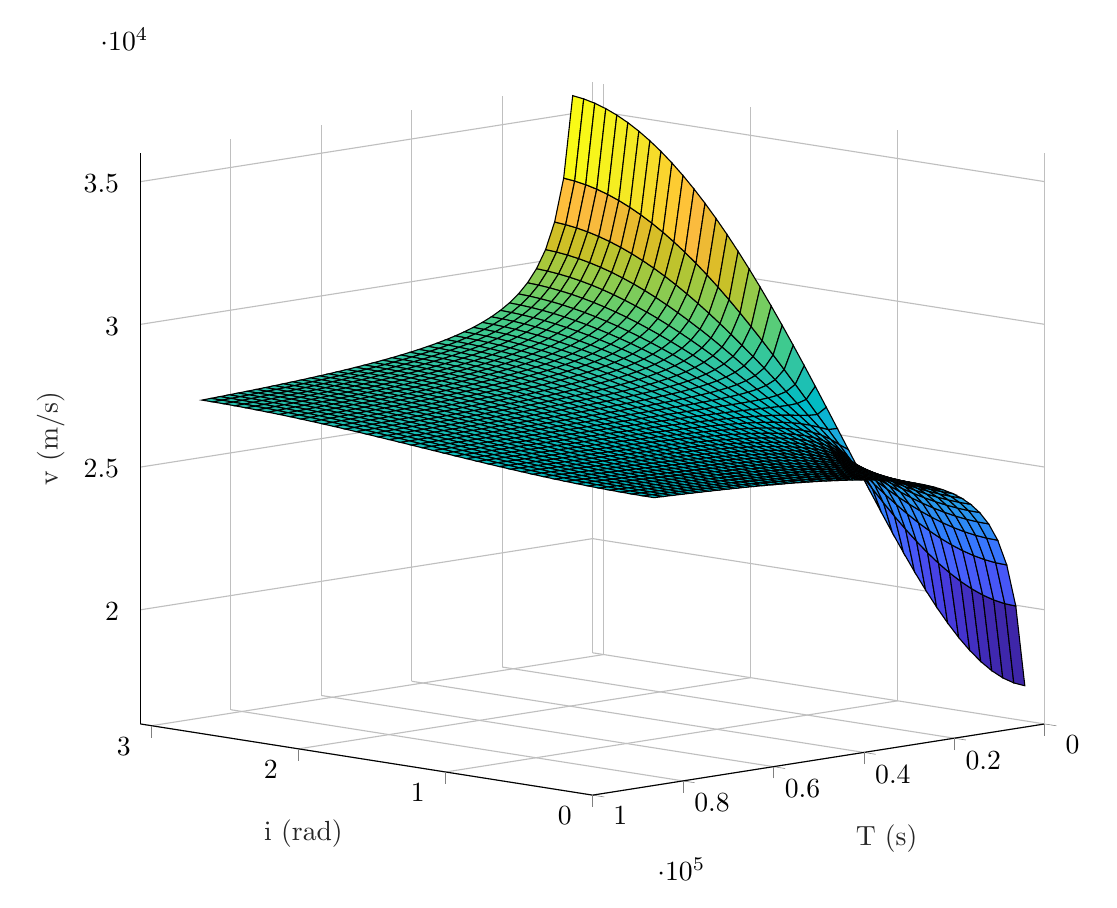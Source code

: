 % This file was created by matlab2tikz.
%
%The latest updates can be retrieved from
%  http://www.mathworks.com/matlabcentral/fileexchange/22022-matlab2tikz-matlab2tikz
%where you can also make suggestions and rate matlab2tikz.
%
\begin{tikzpicture}

\begin{axis}[%
width=4.521in,
height=3.566in,
at={(0.758in,0.481in)},
scale only axis,
xmin=0,
xmax=3.075,
tick align=outside,
xlabel style={font=\color{white!15!black}},
xlabel={i (rad)},
ymin=0,
ymax=100000,
ylabel style={font=\color{white!15!black}},
ylabel={T (s)},
zmin=16000,
zmax=36000,
zlabel style={font=\color{white!15!black}},
zlabel={v (m/s)},
view={-135}{10},
axis background/.style={fill=white},
axis x line*=bottom,
axis y line*=left,
axis z line*=left,
xmajorgrids,
ymajorgrids,
zmajorgrids
]

\addplot3[%
surf,
shader=flat corner, draw=black, z buffer=sort, colormap={mymap}{[1pt] rgb(0pt)=(0.242,0.15,0.66); rgb(1pt)=(0.244,0.153,0.673); rgb(2pt)=(0.246,0.157,0.685); rgb(3pt)=(0.248,0.161,0.696); rgb(4pt)=(0.25,0.165,0.707); rgb(5pt)=(0.252,0.169,0.718); rgb(6pt)=(0.254,0.173,0.729); rgb(7pt)=(0.256,0.177,0.739); rgb(8pt)=(0.258,0.181,0.75); rgb(9pt)=(0.259,0.185,0.761); rgb(11pt)=(0.263,0.193,0.783); rgb(12pt)=(0.265,0.197,0.794); rgb(13pt)=(0.266,0.201,0.804); rgb(14pt)=(0.268,0.205,0.815); rgb(15pt)=(0.269,0.209,0.825); rgb(16pt)=(0.27,0.214,0.835); rgb(17pt)=(0.272,0.218,0.844); rgb(18pt)=(0.273,0.223,0.853); rgb(19pt)=(0.274,0.228,0.861); rgb(20pt)=(0.275,0.233,0.869); rgb(21pt)=(0.276,0.238,0.877); rgb(22pt)=(0.277,0.243,0.884); rgb(23pt)=(0.277,0.249,0.891); rgb(24pt)=(0.278,0.254,0.897); rgb(25pt)=(0.279,0.26,0.903); rgb(26pt)=(0.279,0.265,0.909); rgb(27pt)=(0.28,0.271,0.915); rgb(28pt)=(0.28,0.276,0.92); rgb(29pt)=(0.281,0.282,0.925); rgb(30pt)=(0.281,0.287,0.93); rgb(31pt)=(0.281,0.293,0.935); rgb(32pt)=(0.281,0.298,0.94); rgb(33pt)=(0.281,0.304,0.944); rgb(34pt)=(0.281,0.309,0.948); rgb(35pt)=(0.281,0.315,0.952); rgb(36pt)=(0.281,0.32,0.956); rgb(37pt)=(0.281,0.326,0.96); rgb(38pt)=(0.281,0.331,0.964); rgb(39pt)=(0.28,0.337,0.967); rgb(40pt)=(0.28,0.342,0.97); rgb(41pt)=(0.279,0.347,0.973); rgb(42pt)=(0.278,0.353,0.976); rgb(43pt)=(0.278,0.358,0.979); rgb(44pt)=(0.277,0.364,0.982); rgb(45pt)=(0.275,0.369,0.984); rgb(46pt)=(0.274,0.375,0.986); rgb(47pt)=(0.273,0.38,0.988); rgb(48pt)=(0.271,0.386,0.99); rgb(49pt)=(0.269,0.392,0.991); rgb(50pt)=(0.267,0.397,0.992); rgb(51pt)=(0.265,0.403,0.994); rgb(52pt)=(0.262,0.409,0.995); rgb(53pt)=(0.259,0.414,0.996); rgb(54pt)=(0.256,0.42,0.997); rgb(55pt)=(0.252,0.426,0.997); rgb(56pt)=(0.247,0.432,0.998); rgb(57pt)=(0.242,0.438,0.999); rgb(58pt)=(0.237,0.444,1.0); rgb(59pt)=(0.231,0.45,1.0); rgb(60pt)=(0.225,0.456,0.999); rgb(61pt)=(0.219,0.462,0.997); rgb(62pt)=(0.213,0.468,0.995); rgb(63pt)=(0.207,0.474,0.993); rgb(64pt)=(0.201,0.48,0.991); rgb(65pt)=(0.195,0.486,0.989); rgb(66pt)=(0.19,0.492,0.987); rgb(67pt)=(0.187,0.497,0.984); rgb(68pt)=(0.185,0.503,0.982); rgb(69pt)=(0.183,0.508,0.979); rgb(70pt)=(0.182,0.514,0.977); rgb(71pt)=(0.181,0.519,0.974); rgb(72pt)=(0.179,0.524,0.971); rgb(73pt)=(0.178,0.53,0.968); rgb(74pt)=(0.178,0.535,0.964); rgb(75pt)=(0.177,0.54,0.96); rgb(76pt)=(0.177,0.545,0.956); rgb(77pt)=(0.176,0.55,0.952); rgb(78pt)=(0.175,0.555,0.947); rgb(79pt)=(0.174,0.56,0.943); rgb(80pt)=(0.172,0.566,0.939); rgb(81pt)=(0.169,0.571,0.936); rgb(82pt)=(0.165,0.576,0.932); rgb(83pt)=(0.161,0.581,0.929); rgb(84pt)=(0.157,0.585,0.925); rgb(85pt)=(0.154,0.59,0.922); rgb(86pt)=(0.151,0.595,0.918); rgb(87pt)=(0.149,0.6,0.915); rgb(88pt)=(0.147,0.604,0.911); rgb(89pt)=(0.146,0.609,0.908); rgb(90pt)=(0.145,0.614,0.905); rgb(91pt)=(0.143,0.618,0.902); rgb(92pt)=(0.141,0.623,0.9); rgb(93pt)=(0.138,0.627,0.897); rgb(94pt)=(0.135,0.632,0.895); rgb(95pt)=(0.132,0.636,0.893); rgb(96pt)=(0.129,0.641,0.891); rgb(97pt)=(0.125,0.645,0.889); rgb(98pt)=(0.122,0.65,0.886); rgb(99pt)=(0.118,0.654,0.883); rgb(100pt)=(0.115,0.658,0.88); rgb(101pt)=(0.112,0.663,0.877); rgb(102pt)=(0.108,0.667,0.873); rgb(103pt)=(0.105,0.671,0.87); rgb(104pt)=(0.101,0.675,0.865); rgb(105pt)=(0.096,0.679,0.861); rgb(106pt)=(0.091,0.683,0.856); rgb(107pt)=(0.086,0.686,0.851); rgb(108pt)=(0.079,0.69,0.846); rgb(109pt)=(0.071,0.694,0.841); rgb(110pt)=(0.063,0.697,0.836); rgb(111pt)=(0.053,0.701,0.83); rgb(112pt)=(0.043,0.704,0.824); rgb(113pt)=(0.033,0.707,0.818); rgb(114pt)=(0.023,0.71,0.812); rgb(115pt)=(0.015,0.713,0.806); rgb(116pt)=(0.009,0.716,0.8); rgb(117pt)=(0.005,0.719,0.794); rgb(118pt)=(0.002,0.722,0.788); rgb(119pt)=(0.001,0.725,0.781); rgb(120pt)=(0.002,0.728,0.775); rgb(121pt)=(0.005,0.73,0.769); rgb(122pt)=(0.009,0.733,0.762); rgb(123pt)=(0.016,0.735,0.756); rgb(124pt)=(0.025,0.738,0.749); rgb(125pt)=(0.037,0.74,0.743); rgb(126pt)=(0.05,0.742,0.736); rgb(127pt)=(0.064,0.745,0.729); rgb(128pt)=(0.077,0.747,0.722); rgb(129pt)=(0.09,0.749,0.716); rgb(130pt)=(0.102,0.751,0.709); rgb(131pt)=(0.114,0.753,0.702); rgb(132pt)=(0.125,0.755,0.695); rgb(133pt)=(0.135,0.757,0.688); rgb(134pt)=(0.145,0.759,0.681); rgb(135pt)=(0.153,0.761,0.674); rgb(136pt)=(0.161,0.763,0.667); rgb(137pt)=(0.168,0.766,0.66); rgb(138pt)=(0.174,0.768,0.653); rgb(139pt)=(0.18,0.77,0.645); rgb(140pt)=(0.185,0.772,0.638); rgb(141pt)=(0.191,0.774,0.63); rgb(142pt)=(0.195,0.776,0.623); rgb(143pt)=(0.2,0.779,0.615); rgb(144pt)=(0.206,0.781,0.607); rgb(145pt)=(0.212,0.783,0.598); rgb(146pt)=(0.218,0.785,0.59); rgb(147pt)=(0.224,0.787,0.581); rgb(148pt)=(0.232,0.789,0.573); rgb(149pt)=(0.24,0.79,0.564); rgb(150pt)=(0.249,0.792,0.555); rgb(151pt)=(0.259,0.794,0.545); rgb(152pt)=(0.27,0.795,0.536); rgb(153pt)=(0.281,0.796,0.527); rgb(154pt)=(0.293,0.797,0.517); rgb(155pt)=(0.305,0.798,0.507); rgb(156pt)=(0.318,0.799,0.497); rgb(157pt)=(0.33,0.8,0.488); rgb(158pt)=(0.342,0.801,0.477); rgb(159pt)=(0.355,0.802,0.467); rgb(160pt)=(0.367,0.802,0.456); rgb(161pt)=(0.38,0.803,0.445); rgb(162pt)=(0.392,0.803,0.434); rgb(163pt)=(0.405,0.803,0.423); rgb(164pt)=(0.418,0.803,0.412); rgb(165pt)=(0.432,0.803,0.401); rgb(166pt)=(0.446,0.802,0.39); rgb(167pt)=(0.461,0.802,0.38); rgb(168pt)=(0.475,0.801,0.369); rgb(169pt)=(0.49,0.8,0.359); rgb(170pt)=(0.504,0.799,0.348); rgb(171pt)=(0.519,0.798,0.337); rgb(172pt)=(0.533,0.797,0.327); rgb(173pt)=(0.547,0.796,0.316); rgb(175pt)=(0.575,0.793,0.294); rgb(176pt)=(0.589,0.791,0.283); rgb(177pt)=(0.602,0.79,0.273); rgb(178pt)=(0.616,0.788,0.262); rgb(179pt)=(0.63,0.786,0.252); rgb(180pt)=(0.643,0.784,0.242); rgb(181pt)=(0.657,0.782,0.233); rgb(182pt)=(0.67,0.78,0.224); rgb(183pt)=(0.683,0.777,0.215); rgb(184pt)=(0.696,0.775,0.207); rgb(185pt)=(0.709,0.773,0.2); rgb(186pt)=(0.722,0.77,0.192); rgb(187pt)=(0.734,0.768,0.185); rgb(188pt)=(0.747,0.765,0.178); rgb(189pt)=(0.759,0.763,0.172); rgb(190pt)=(0.771,0.76,0.166); rgb(191pt)=(0.783,0.758,0.161); rgb(192pt)=(0.794,0.755,0.157); rgb(193pt)=(0.806,0.753,0.155); rgb(194pt)=(0.817,0.75,0.153); rgb(195pt)=(0.828,0.748,0.154); rgb(196pt)=(0.839,0.746,0.155); rgb(197pt)=(0.85,0.744,0.156); rgb(198pt)=(0.86,0.741,0.159); rgb(199pt)=(0.87,0.739,0.162); rgb(200pt)=(0.88,0.737,0.165); rgb(201pt)=(0.89,0.735,0.17); rgb(202pt)=(0.9,0.734,0.175); rgb(203pt)=(0.909,0.732,0.181); rgb(204pt)=(0.918,0.731,0.189); rgb(205pt)=(0.927,0.73,0.197); rgb(206pt)=(0.936,0.729,0.206); rgb(207pt)=(0.944,0.729,0.215); rgb(208pt)=(0.952,0.728,0.224); rgb(209pt)=(0.961,0.729,0.231); rgb(210pt)=(0.969,0.729,0.237); rgb(211pt)=(0.977,0.73,0.242); rgb(212pt)=(0.984,0.733,0.245); rgb(213pt)=(0.99,0.737,0.243); rgb(214pt)=(0.995,0.741,0.239); rgb(215pt)=(0.997,0.746,0.235); rgb(216pt)=(0.997,0.751,0.231); rgb(217pt)=(0.997,0.757,0.227); rgb(218pt)=(0.997,0.763,0.222); rgb(219pt)=(0.997,0.768,0.218); rgb(220pt)=(0.997,0.774,0.214); rgb(221pt)=(0.996,0.78,0.209); rgb(222pt)=(0.996,0.786,0.205); rgb(223pt)=(0.995,0.791,0.201); rgb(224pt)=(0.994,0.797,0.197); rgb(225pt)=(0.992,0.803,0.194); rgb(226pt)=(0.991,0.809,0.191); rgb(227pt)=(0.989,0.816,0.188); rgb(228pt)=(0.986,0.822,0.185); rgb(229pt)=(0.984,0.828,0.182); rgb(230pt)=(0.981,0.834,0.179); rgb(231pt)=(0.978,0.84,0.176); rgb(232pt)=(0.975,0.847,0.173); rgb(233pt)=(0.972,0.853,0.17); rgb(234pt)=(0.969,0.859,0.167); rgb(235pt)=(0.967,0.865,0.164); rgb(236pt)=(0.965,0.872,0.161); rgb(237pt)=(0.963,0.878,0.158); rgb(238pt)=(0.962,0.884,0.156); rgb(239pt)=(0.961,0.89,0.153); rgb(240pt)=(0.96,0.896,0.151); rgb(241pt)=(0.96,0.902,0.148); rgb(242pt)=(0.96,0.908,0.145); rgb(243pt)=(0.96,0.914,0.142); rgb(244pt)=(0.96,0.92,0.138); rgb(245pt)=(0.961,0.926,0.134); rgb(246pt)=(0.962,0.932,0.13); rgb(247pt)=(0.963,0.938,0.126); rgb(248pt)=(0.964,0.944,0.122); rgb(249pt)=(0.966,0.949,0.117); rgb(250pt)=(0.967,0.955,0.112); rgb(251pt)=(0.969,0.961,0.106); rgb(252pt)=(0.971,0.967,0.1); rgb(253pt)=(0.973,0.972,0.094); rgb(254pt)=(0.975,0.978,0.087); rgb(255pt)=(0.977,0.984,0.081)}, mesh/rows=42]
table[row sep=crcr, point meta=\thisrow{c}] {%
%
x	y	z	c\\
0	4400	17448.091	17448.091\\
0	6400	20291.147	20291.147\\
0	8400	21780.367	21780.367\\
0	10400	22696.81	22696.81\\
0	12400	23317.626	23317.626\\
0	14400	23765.993	23765.993\\
0	16400	24105.002	24105.002\\
0	18400	24370.314	24370.314\\
0	20400	24583.604	24583.604\\
0	22400	24758.806	24758.806\\
0	24400	24905.287	24905.287\\
0	26400	25029.573	25029.573\\
0	28400	25136.355	25136.355\\
0	30400	25229.086	25229.086\\
0	32400	25310.369	25310.369\\
0	34400	25382.201	25382.201\\
0	36400	25446.138	25446.138\\
0	38400	25503.416	25503.416\\
0	40400	25555.023	25555.023\\
0	42400	25601.761	25601.761\\
0	44400	25644.288	25644.288\\
0	46400	25683.15	25683.15\\
0	48400	25718.799	25718.799\\
0	50400	25751.619	25751.619\\
0	52400	25781.934	25781.934\\
0	54400	25810.02	25810.02\\
0	56400	25836.114	25836.114\\
0	58400	25860.421	25860.421\\
0	60400	25883.118	25883.118\\
0	62400	25904.36	25904.36\\
0	64400	25924.283	25924.283\\
0	66400	25943.005	25943.005\\
0	68400	25960.633	25960.633\\
0	70400	25977.259	25977.259\\
0	72400	25992.966	25992.966\\
0	74400	26007.829	26007.829\\
0	76400	26021.914	26021.914\\
0	78400	26035.28	26035.28\\
0	80400	26047.982	26047.982\\
0	82400	26060.066	26060.066\\
0	84400	26071.578	26071.578\\
0	86400	26082.557	26082.557\\
0.075	4400	17486.959	17486.959\\
0.075	6400	20314.137	20314.137\\
0.075	8400	21796.688	21796.688\\
0.075	10400	22709.461	22709.461\\
0.075	12400	23327.955	23327.955\\
0.075	14400	23774.72	23774.72\\
0.075	16400	24112.558	24112.558\\
0.075	18400	24376.975	24376.975\\
0.075	20400	24589.56	24589.56\\
0.075	22400	24764.192	24764.192\\
0.075	24400	24910.202	24910.202\\
0.075	26400	25034.094	25034.094\\
0.075	28400	25140.539	25140.539\\
0.075	30400	25232.981	25232.981\\
0.075	32400	25314.012	25314.012\\
0.075	34400	25385.622	25385.622\\
0.075	36400	25449.363	25449.363\\
0.075	38400	25506.466	25506.466\\
0.075	40400	25557.916	25557.916\\
0.075	42400	25604.513	25604.513\\
0.075	44400	25646.912	25646.912\\
0.075	46400	25685.656	25685.656\\
0.075	48400	25721.199	25721.199\\
0.075	50400	25753.921	25753.921\\
0.075	52400	25784.145	25784.145\\
0.075	54400	25812.148	25812.148\\
0.075	56400	25838.164	25838.164\\
0.075	58400	25862.399	25862.399\\
0.075	60400	25885.029	25885.029\\
0.075	62400	25906.208	25906.208\\
0.075	64400	25926.072	25926.072\\
0.075	66400	25944.739	25944.739\\
0.075	68400	25962.315	25962.315\\
0.075	70400	25978.892	25978.892\\
0.075	72400	25994.554	25994.554\\
0.075	74400	26009.373	26009.373\\
0.075	76400	26023.417	26023.417\\
0.075	78400	26036.744	26036.744\\
0.075	80400	26049.408	26049.408\\
0.075	82400	26061.457	26061.457\\
0.075	84400	26072.936	26072.936\\
0.075	86400	26083.883	26083.883\\
0.15	4400	17602.83	17602.83\\
0.15	6400	20382.823	20382.823\\
0.15	8400	21845.489	21845.489\\
0.15	10400	22747.304	22747.304\\
0.15	12400	23358.858	23358.858\\
0.15	14400	23800.834	23800.834\\
0.15	16400	24135.167	24135.167\\
0.15	18400	24396.91	24396.91\\
0.15	20400	24607.385	24607.385\\
0.15	22400	24780.312	24780.312\\
0.15	24400	24924.915	24924.915\\
0.15	26400	25047.625	25047.625\\
0.15	28400	25153.064	25153.064\\
0.15	30400	25244.639	25244.639\\
0.15	32400	25324.915	25324.915\\
0.15	34400	25395.863	25395.863\\
0.15	36400	25459.018	25459.018\\
0.15	38400	25515.597	25515.597\\
0.15	40400	25566.578	25566.578\\
0.15	42400	25612.751	25612.751\\
0.15	44400	25654.766	25654.766\\
0.15	46400	25693.16	25693.16\\
0.15	48400	25728.383	25728.383\\
0.15	50400	25760.811	25760.811\\
0.15	52400	25790.765	25790.765\\
0.15	54400	25818.517	25818.517\\
0.15	56400	25844.302	25844.302\\
0.15	58400	25868.321	25868.321\\
0.15	60400	25890.749	25890.749\\
0.15	62400	25911.741	25911.741\\
0.15	64400	25931.429	25931.429\\
0.15	66400	25949.931	25949.931\\
0.15	68400	25967.352	25967.352\\
0.15	70400	25983.783	25983.783\\
0.15	72400	25999.306	25999.306\\
0.15	74400	26013.995	26013.995\\
0.15	76400	26027.915	26027.915\\
0.15	78400	26041.126	26041.126\\
0.15	80400	26053.679	26053.679\\
0.15	82400	26065.622	26065.622\\
0.15	84400	26077.0	26077.0\\
0.15	86400	26087.852	26087.852\\
0.225	4400	17793.559	17793.559\\
0.225	6400	20496.362	20496.362\\
0.225	8400	21926.278	21926.278\\
0.225	10400	22809.999	22809.999\\
0.225	12400	23410.079	23410.079\\
0.225	14400	23844.13	23844.13\\
0.225	16400	24172.662	24172.662\\
0.225	18400	24429.973	24429.973\\
0.225	20400	24636.955	24636.955\\
0.225	22400	24807.055	24807.055\\
0.225	24400	24949.324	24949.324\\
0.225	26400	25070.076	25070.076\\
0.225	28400	25173.847	25173.847\\
0.225	30400	25263.985	25263.985\\
0.225	32400	25343.01	25343.01\\
0.225	34400	25412.858	25412.858\\
0.225	36400	25475.04	25475.04\\
0.225	38400	25530.751	25530.751\\
0.225	40400	25580.953	25580.953\\
0.225	42400	25626.424	25626.424\\
0.225	44400	25667.802	25667.802\\
0.225	46400	25705.616	25705.616\\
0.225	48400	25740.308	25740.308\\
0.225	50400	25772.248	25772.248\\
0.225	52400	25801.753	25801.753\\
0.225	54400	25829.09	25829.09\\
0.225	56400	25854.489	25854.489\\
0.225	58400	25878.15	25878.15\\
0.225	60400	25900.245	25900.245\\
0.225	62400	25920.925	25920.925\\
0.225	64400	25940.321	25940.321\\
0.225	66400	25958.549	25958.549\\
0.225	68400	25975.712	25975.712\\
0.225	70400	25991.901	25991.901\\
0.225	72400	26007.195	26007.195\\
0.225	74400	26021.668	26021.668\\
0.225	76400	26035.383	26035.383\\
0.225	78400	26048.399	26048.399\\
0.225	80400	26060.768	26060.768\\
0.225	82400	26072.537	26072.537\\
0.225	84400	26083.748	26083.748\\
0.225	86400	26094.44	26094.44\\
0.3	4400	18055.722	18055.722\\
0.3	6400	20653.383	20653.383\\
0.3	8400	22038.254	22038.254\\
0.3	10400	22896.993	22896.993\\
0.3	12400	23481.199	23481.199\\
0.3	14400	23904.273	23904.273\\
0.3	16400	24224.762	24224.762\\
0.3	18400	24475.927	24475.927\\
0.3	20400	24678.06	24678.06\\
0.3	22400	24844.236	24844.236\\
0.3	24400	24983.266	24983.266\\
0.3	26400	25101.296	25101.296\\
0.3	28400	25202.751	25202.751\\
0.3	30400	25290.892	25290.892\\
0.3	32400	25368.179	25368.179\\
0.3	34400	25436.499	25436.499\\
0.3	36400	25497.328	25497.328\\
0.3	38400	25551.833	25551.833\\
0.3	40400	25600.952	25600.952\\
0.3	42400	25645.446	25645.446\\
0.3	44400	25685.938	25685.938\\
0.3	46400	25722.945	25722.945\\
0.3	48400	25756.899	25756.899\\
0.3	50400	25788.162	25788.162\\
0.3	52400	25817.041	25817.041\\
0.3	54400	25843.801	25843.801\\
0.3	56400	25868.665	25868.665\\
0.3	58400	25891.828	25891.828\\
0.3	60400	25913.459	25913.459\\
0.3	62400	25933.705	25933.705\\
0.3	64400	25952.695	25952.695\\
0.3	66400	25970.542	25970.542\\
0.3	68400	25987.347	25987.347\\
0.3	70400	26003.198	26003.198\\
0.3	72400	26018.174	26018.174\\
0.3	74400	26032.346	26032.346\\
0.3	76400	26045.776	26045.776\\
0.3	78400	26058.522	26058.522\\
0.3	80400	26070.634	26070.634\\
0.3	82400	26082.159	26082.159\\
0.3	84400	26093.138	26093.138\\
0.3	86400	26103.609	26103.609\\
0.375	4400	18384.827	18384.827\\
0.375	6400	20852.032	20852.032\\
0.375	8400	22180.319	22180.319\\
0.375	10400	23007.524	23007.524\\
0.375	12400	23571.639	23571.639\\
0.375	14400	23980.799	23980.799\\
0.375	16400	24291.082	24291.082\\
0.375	18400	24534.442	24534.442\\
0.375	20400	24730.413	24730.413\\
0.375	22400	24891.601	24891.601\\
0.375	24400	25026.51	25026.51\\
0.375	26400	25141.08	25141.08\\
0.375	28400	25239.586	25239.586\\
0.375	30400	25325.186	25325.186\\
0.375	32400	25400.258	25400.258\\
0.375	34400	25466.634	25466.634\\
0.375	36400	25525.74	25525.74\\
0.375	38400	25578.709	25578.709\\
0.375	40400	25626.449	25626.449\\
0.375	42400	25669.699	25669.699\\
0.375	44400	25709.062	25709.062\\
0.375	46400	25745.041	25745.041\\
0.375	48400	25778.054	25778.054\\
0.375	50400	25808.453	25808.453\\
0.375	52400	25836.537	25836.537\\
0.375	54400	25862.561	25862.561\\
0.375	56400	25886.742	25886.742\\
0.375	58400	25909.271	25909.271\\
0.375	60400	25930.31	25930.31\\
0.375	62400	25950.004	25950.004\\
0.375	64400	25968.476	25968.476\\
0.375	66400	25985.838	25985.838\\
0.375	68400	26002.186	26002.186\\
0.375	70400	26017.607	26017.607\\
0.375	72400	26032.177	26032.177\\
0.375	74400	26045.965	26045.965\\
0.375	76400	26059.032	26059.032\\
0.375	78400	26071.433	26071.433\\
0.375	80400	26083.219	26083.219\\
0.375	82400	26094.433	26094.433\\
0.375	84400	26105.116	26105.116\\
0.375	86400	26115.305	26115.305\\
0.45	4400	18775.559	18775.559\\
0.45	6400	21090.035	21090.035\\
0.45	8400	22351.11	22351.11\\
0.45	10400	23140.638	23140.638\\
0.45	12400	23680.675	23680.675\\
0.45	14400	24073.124	24073.124\\
0.45	16400	24371.134	24371.134\\
0.45	18400	24605.101	24605.101\\
0.45	20400	24793.649	24793.649\\
0.45	22400	24948.826	24948.826\\
0.45	24400	25078.766	25078.766\\
0.45	26400	25189.161	25189.161\\
0.45	28400	25284.11	25284.11\\
0.45	30400	25366.643	25366.643\\
0.45	32400	25439.044	25439.044\\
0.45	34400	25503.071	25503.071\\
0.45	36400	25560.096	25560.096\\
0.45	38400	25611.21	25611.21\\
0.45	40400	25657.285	25657.285\\
0.45	42400	25699.031	25699.031\\
0.45	44400	25737.031	25737.031\\
0.45	46400	25771.768	25771.768\\
0.45	48400	25803.644	25803.644\\
0.45	50400	25833.0	25833.0\\
0.45	52400	25860.121	25860.121\\
0.45	54400	25885.255	25885.255\\
0.45	56400	25908.612	25908.612\\
0.45	58400	25930.373	25930.373\\
0.45	60400	25950.698	25950.698\\
0.45	62400	25969.723	25969.723\\
0.45	64400	25987.57	25987.57\\
0.45	66400	26004.344	26004.344\\
0.45	68400	26020.14	26020.14\\
0.45	70400	26035.04	26035.04\\
0.45	72400	26049.12	26049.12\\
0.45	74400	26062.444	26062.444\\
0.45	76400	26075.071	26075.071\\
0.45	78400	26087.056	26087.056\\
0.45	80400	26098.446	26098.446\\
0.45	82400	26109.285	26109.285\\
0.45	84400	26119.61	26119.61\\
0.45	86400	26129.458	26129.458\\
0.525	4400	19222.036	19222.036\\
0.525	6400	21364.762	21364.762\\
0.525	8400	22549.027	22549.027\\
0.525	10400	23295.207	23295.207\\
0.525	12400	23807.44	23807.44\\
0.525	14400	24180.551	24180.551\\
0.525	16400	24464.337	24464.337\\
0.525	18400	24687.402	24687.402\\
0.525	20400	24867.331	24867.331\\
0.525	22400	25015.522	25015.522\\
0.525	24400	25139.686	25139.686\\
0.525	26400	25245.224	25245.224\\
0.525	28400	25336.034	25336.034\\
0.525	30400	25414.996	25414.996\\
0.525	32400	25484.286	25484.286\\
0.525	34400	25545.578	25545.578\\
0.525	36400	25600.181	25600.181\\
0.525	38400	25649.132	25649.132\\
0.525	40400	25693.266	25693.266\\
0.525	42400	25733.261	25733.261\\
0.525	44400	25769.672	25769.672\\
0.525	46400	25802.961	25802.961\\
0.525	48400	25833.512	25833.512\\
0.525	50400	25861.65	25861.65\\
0.525	52400	25887.65	25887.65\\
0.525	54400	25911.746	25911.746\\
0.525	56400	25934.141	25934.141\\
0.525	58400	25955.008	25955.008\\
0.525	60400	25974.499	25974.499\\
0.525	62400	25992.745	25992.745\\
0.525	64400	26009.861	26009.861\\
0.525	66400	26025.951	26025.951\\
0.525	68400	26041.102	26041.102\\
0.525	70400	26055.396	26055.396\\
0.525	72400	26068.902	26068.902\\
0.525	74400	26081.685	26081.685\\
0.525	76400	26093.8	26093.8\\
0.525	78400	26105.299	26105.299\\
0.525	80400	26116.228	26116.228\\
0.525	82400	26126.627	26126.627\\
0.525	84400	26136.535	26136.535\\
0.525	86400	26145.986	26145.986\\
0.6	4400	19718.056	19718.056\\
0.6	6400	21673.305	21673.305\\
0.6	8400	22772.264	22772.264\\
0.6	10400	23469.947	23469.947\\
0.6	12400	23950.949	23950.949\\
0.6	14400	24302.281	24302.281\\
0.6	16400	24570.02	24570.02\\
0.6	18400	24780.772	24780.772\\
0.6	20400	24950.955	24950.955\\
0.6	22400	25091.24	25091.24\\
0.6	24400	25208.864	25208.864\\
0.6	26400	25308.902	25308.902\\
0.6	28400	25395.021	25395.021\\
0.6	30400	25469.936	25469.936\\
0.6	32400	25535.698	25535.698\\
0.6	34400	25593.888	25593.888\\
0.6	36400	25645.741	25645.741\\
0.6	38400	25692.239	25692.239\\
0.6	40400	25734.171	25734.171\\
0.6	42400	25772.177	25772.177\\
0.6	44400	25806.784	25806.784\\
0.6	46400	25838.428	25838.428\\
0.6	48400	25867.475	25867.475\\
0.6	50400	25894.231	25894.231\\
0.6	52400	25918.956	25918.956\\
0.6	54400	25941.874	25941.874\\
0.6	56400	25963.176	25963.176\\
0.6	58400	25983.027	25983.027\\
0.6	60400	26001.57	26001.57\\
0.6	62400	26018.93	26018.93\\
0.6	64400	26035.218	26035.218\\
0.6	66400	26050.528	26050.528\\
0.6	68400	26064.948	26064.948\\
0.6	70400	26078.551	26078.551\\
0.6	72400	26091.407	26091.407\\
0.6	74400	26103.574	26103.574\\
0.6	76400	26115.106	26115.106\\
0.6	78400	26126.053	26126.053\\
0.6	80400	26136.457	26136.457\\
0.6	82400	26146.358	26146.358\\
0.6	84400	26155.791	26155.791\\
0.6	86400	26164.789	26164.789\\
0.675	4400	20257.298	20257.298\\
0.675	6400	22012.546	22012.546\\
0.675	8400	23018.85	23018.85\\
0.675	10400	23663.441	23663.441\\
0.675	12400	24110.101	24110.101\\
0.675	14400	24437.421	24437.421\\
0.675	16400	24687.432	24687.432\\
0.675	18400	24884.562	24884.562\\
0.675	20400	25043.952	25043.952\\
0.675	22400	25175.477	25175.477\\
0.675	24400	25285.847	25285.847\\
0.675	26400	25379.78	25379.78\\
0.675	28400	25460.692	25460.692\\
0.675	30400	25531.111	25531.111\\
0.675	32400	25592.954	25592.954\\
0.675	34400	25647.696	25647.696\\
0.675	36400	25696.493	25696.493\\
0.675	38400	25740.263	25740.263\\
0.675	40400	25779.745	25779.745\\
0.675	42400	25815.54	25815.54\\
0.675	44400	25848.14	25848.14\\
0.675	46400	25877.954	25877.954\\
0.675	48400	25905.326	25905.326\\
0.675	50400	25930.543	25930.543\\
0.675	52400	25953.851	25953.851\\
0.675	54400	25975.457	25975.457\\
0.675	56400	25995.543	25995.543\\
0.675	58400	26014.262	26014.262\\
0.675	60400	26031.749	26031.749\\
0.675	62400	26048.124	26048.124\\
0.675	64400	26063.487	26063.487\\
0.675	66400	26077.93	26077.93\\
0.675	68400	26091.534	26091.534\\
0.675	70400	26104.37	26104.37\\
0.675	72400	26116.5	26116.5\\
0.675	74400	26127.981	26127.981\\
0.675	76400	26138.865	26138.865\\
0.675	78400	26149.196	26149.196\\
0.675	80400	26159.015	26159.015\\
0.675	82400	26168.361	26168.361\\
0.675	84400	26177.265	26177.265\\
0.675	86400	26185.759	26185.759\\
0.75	4400	20833.499	20833.499\\
0.75	6400	22379.228	22379.228\\
0.75	8400	23286.68	23286.68\\
0.75	10400	23874.158	23874.158\\
0.75	12400	24283.705	24283.705\\
0.75	14400	24584.997	24584.997\\
0.75	16400	24815.752	24815.752\\
0.75	18400	24998.065	24998.065\\
0.75	20400	25145.701	25145.701\\
0.75	22400	25267.675	25267.675\\
0.75	24400	25370.132	25370.132\\
0.75	26400	25457.403	25457.403\\
0.75	28400	25532.627	25532.627\\
0.75	30400	25598.135	25598.135\\
0.75	32400	25655.694	25655.694\\
0.75	34400	25706.666	25706.666\\
0.75	36400	25752.121	25752.121\\
0.75	38400	25792.908	25792.908\\
0.75	40400	25829.71	25829.71\\
0.75	42400	25863.084	25863.084\\
0.75	44400	25893.487	25893.487\\
0.75	46400	25921.298	25921.298\\
0.75	48400	25946.837	25946.837\\
0.75	50400	25970.369	25970.369\\
0.75	52400	25992.123	25992.123\\
0.75	54400	26012.293	26012.293\\
0.75	56400	26031.046	26031.046\\
0.75	58400	26048.525	26048.525\\
0.75	60400	26064.857	26064.857\\
0.75	62400	26080.15	26080.15\\
0.75	64400	26094.501	26094.501\\
0.75	66400	26107.995	26107.995\\
0.75	68400	26120.705	26120.705\\
0.75	70400	26132.698	26132.698\\
0.75	72400	26144.033	26144.033\\
0.75	74400	26154.763	26154.763\\
0.75	76400	26164.935	26164.935\\
0.75	78400	26174.591	26174.591\\
0.75	80400	26183.77	26183.77\\
0.75	82400	26192.506	26192.506\\
0.75	84400	26200.831	26200.831\\
0.75	86400	26208.772	26208.772\\
0.825	4400	21440.576	21440.576\\
0.825	6400	22770.014	22770.014\\
0.825	8400	23573.551	23573.551\\
0.825	10400	24100.48	24100.48\\
0.825	12400	24470.488	24470.488\\
0.825	14400	24743.963	24743.963\\
0.825	16400	24954.096	24954.096\\
0.825	18400	25120.513	25120.513\\
0.825	20400	25255.525	25255.525\\
0.825	22400	25367.232	25367.232\\
0.825	24400	25461.175	25461.175\\
0.825	26400	25541.273	25541.273\\
0.825	28400	25610.371	25610.371\\
0.825	30400	25670.586	25670.586\\
0.825	32400	25723.526	25723.526\\
0.825	34400	25770.434	25770.434\\
0.825	36400	25812.283	25812.283\\
0.825	38400	25849.85	25849.85\\
0.825	40400	25883.759	25883.759\\
0.825	42400	25914.519	25914.519\\
0.825	44400	25942.55	25942.55\\
0.825	46400	25968.198	25968.198\\
0.825	48400	25991.756	25991.756\\
0.825	50400	26013.469	26013.469\\
0.825	52400	26033.545	26033.545\\
0.825	54400	26052.162	26052.162\\
0.825	56400	26069.474	26069.474\\
0.825	58400	26085.613	26085.613\\
0.825	60400	26100.695	26100.695\\
0.825	62400	26114.821	26114.821\\
0.825	64400	26128.077	26128.077\\
0.825	66400	26140.543	26140.543\\
0.825	68400	26152.287	26152.287\\
0.825	70400	26163.369	26163.369\\
0.825	72400	26173.844	26173.844\\
0.825	74400	26183.762	26183.762\\
0.825	76400	26193.164	26193.164\\
0.825	78400	26202.09	26202.09\\
0.825	80400	26210.576	26210.576\\
0.825	82400	26218.653	26218.653\\
0.825	84400	26226.35	26226.35\\
0.825	86400	26233.693	26233.693\\
0.9	4400	22072.713	22072.713\\
0.9	6400	23181.548	23181.548\\
0.9	8400	23877.194	23877.194\\
0.9	10400	24340.715	24340.715\\
0.9	12400	24669.113	24669.113\\
0.9	14400	24913.218	24913.218\\
0.9	16400	25101.527	25101.527\\
0.9	18400	25251.095	25251.095\\
0.9	20400	25372.708	25372.708\\
0.9	22400	25473.506	25473.506\\
0.9	24400	25558.396	25558.396\\
0.9	26400	25630.861	25630.861\\
0.9	28400	25693.436	25693.436\\
0.9	30400	25748.013	25748.013\\
0.9	32400	25796.031	25796.031\\
0.9	34400	25838.605	25838.605\\
0.9	36400	25876.609	25876.609\\
0.9	38400	25910.741	25910.741\\
0.9	40400	25941.563	25941.563\\
0.9	42400	25969.535	25969.535\\
0.9	44400	25995.033	25995.033\\
0.9	46400	26018.372	26018.372\\
0.9	48400	26039.815	26039.815\\
0.9	50400	26059.584	26059.584\\
0.9	52400	26077.867	26077.867\\
0.9	54400	26094.825	26094.825\\
0.9	56400	26110.598	26110.598\\
0.9	58400	26125.306	26125.306\\
0.9	60400	26139.053	26139.053\\
0.9	62400	26151.929	26151.929\\
0.9	64400	26164.016	26164.016\\
0.9	66400	26175.383	26175.383\\
0.9	68400	26186.094	26186.094\\
0.9	70400	26196.202	26196.202\\
0.9	72400	26205.759	26205.759\\
0.9	74400	26214.807	26214.807\\
0.9	76400	26223.386	26223.386\\
0.9	78400	26231.532	26231.532\\
0.9	80400	26239.276	26239.276\\
0.9	82400	26246.648	26246.648\\
0.9	84400	26253.674	26253.674\\
0.9	86400	26260.378	26260.378\\
0.975	4400	22724.417	22724.417\\
0.975	6400	23610.493	23610.493\\
0.975	8400	24195.304	24195.304\\
0.975	10400	24593.128	24593.128\\
0.975	12400	24878.192	24878.192\\
0.975	14400	25091.612	25091.612\\
0.975	16400	25257.065	25257.065\\
0.975	18400	25388.956	25388.956\\
0.975	20400	25496.493	25496.493\\
0.975	22400	25585.819	25585.819\\
0.975	24400	25661.181	25661.181\\
0.975	26400	25725.605	25725.605\\
0.975	28400	25781.306	25781.306\\
0.975	30400	25829.938	25829.938\\
0.975	32400	25872.764	25872.764\\
0.975	34400	25910.764	25910.764\\
0.975	36400	25944.708	25944.708\\
0.975	38400	25975.213	25975.213\\
0.975	40400	26002.775	26002.775\\
0.975	42400	26027.799	26027.799\\
0.975	44400	26050.622	26050.622\\
0.975	46400	26071.52	26071.52\\
0.975	48400	26090.727	26090.727\\
0.975	50400	26108.44	26108.44\\
0.975	52400	26124.827	26124.827\\
0.975	54400	26140.031	26140.031\\
0.975	56400	26154.176	26154.176\\
0.975	58400	26167.369	26167.369\\
0.975	60400	26179.702	26179.702\\
0.975	62400	26191.258	26191.258\\
0.975	64400	26202.107	26202.107\\
0.975	66400	26212.311	26212.311\\
0.975	68400	26221.928	26221.928\\
0.975	70400	26231.006	26231.006\\
0.975	72400	26239.589	26239.589\\
0.975	74400	26247.717	26247.717\\
0.975	76400	26255.425	26255.425\\
0.975	78400	26262.744	26262.744\\
0.975	80400	26269.704	26269.704\\
0.975	82400	26276.329	26276.329\\
0.975	84400	26282.645	26282.645\\
0.975	86400	26288.671	26288.671\\
1.05	4400	23390.544	23390.544\\
1.05	6400	24053.571	24053.571\\
1.05	8400	24525.565	24525.565\\
1.05	10400	24855.949	24855.949\\
1.05	12400	25096.305	25096.305\\
1.05	14400	25277.958	25277.958\\
1.05	16400	25419.694	25419.694\\
1.05	18400	25533.209	25533.209\\
1.05	20400	25626.094	25626.094\\
1.05	22400	25703.465	25703.465\\
1.05	24400	25768.888	25768.888\\
1.05	26400	25824.92	25824.92\\
1.05	28400	25873.44	25873.44\\
1.05	30400	25915.859	25915.859\\
1.05	32400	25953.257	25953.257\\
1.05	34400	25986.473	25986.473\\
1.05	36400	26016.17	26016.17\\
1.05	38400	26042.878	26042.878\\
1.05	40400	26067.026	26067.026\\
1.05	42400	26088.965	26088.965\\
1.05	44400	26108.984	26108.984\\
1.05	46400	26127.325	26127.325\\
1.05	48400	26144.189	26144.189\\
1.05	50400	26159.748	26159.748\\
1.05	52400	26174.147	26174.147\\
1.05	54400	26187.512	26187.512\\
1.05	56400	26199.951	26199.951\\
1.05	58400	26211.555	26211.555\\
1.05	60400	26222.406	26222.406\\
1.05	62400	26232.576	26232.576\\
1.05	64400	26242.126	26242.126\\
1.05	66400	26251.111	26251.111\\
1.05	68400	26259.58	26259.58\\
1.05	70400	26267.577	26267.577\\
1.05	72400	26275.139	26275.139\\
1.05	74400	26282.301	26282.301\\
1.05	76400	26289.094	26289.094\\
1.05	78400	26295.546	26295.546\\
1.05	80400	26301.681	26301.681\\
1.05	82400	26307.523	26307.523\\
1.05	84400	26313.093	26313.093\\
1.05	86400	26318.408	26318.408\\
1.125	4400	24066.309	24066.309\\
1.125	6400	24507.595	24507.595\\
1.125	8400	24865.674	24865.674\\
1.125	10400	25127.398	25127.398\\
1.125	12400	25322.008	25322.008\\
1.125	14400	25471.047	25471.047\\
1.125	16400	25588.375	25588.375\\
1.125	18400	25682.944	25682.944\\
1.125	20400	25760.7	25760.7\\
1.125	22400	25825.714	25825.714\\
1.125	24400	25880.855	25880.855\\
1.125	26400	25928.198	25928.198\\
1.125	28400	25969.279	25969.279\\
1.125	30400	26005.258	26005.258\\
1.125	32400	26037.026	26037.026\\
1.125	34400	26065.278	26065.278\\
1.125	36400	26090.567	26090.567\\
1.125	38400	26113.333	26113.333\\
1.125	40400	26133.936	26133.936\\
1.125	42400	26152.669	26152.669\\
1.125	44400	26169.775	26169.775\\
1.125	46400	26185.457	26185.457\\
1.125	48400	26199.886	26199.886\\
1.125	50400	26213.205	26213.205\\
1.125	52400	26225.538	26225.538\\
1.125	54400	26236.991	26236.991\\
1.125	56400	26247.653	26247.653\\
1.125	58400	26257.605	26257.605\\
1.125	60400	26266.914	26266.914\\
1.125	62400	26275.642	26275.642\\
1.125	64400	26283.84	26283.84\\
1.125	66400	26291.556	26291.556\\
1.125	68400	26298.831	26298.831\\
1.125	70400	26305.702	26305.702\\
1.125	72400	26312.2	26312.2\\
1.125	74400	26318.357	26318.357\\
1.125	76400	26324.198	26324.198\\
1.125	78400	26329.746	26329.746\\
1.125	80400	26335.024	26335.024\\
1.125	82400	26340.05	26340.05\\
1.125	84400	26344.842	26344.842\\
1.125	86400	26349.417	26349.417\\
1.2	4400	24747.28	24747.28\\
1.2	6400	24969.484	24969.484\\
1.2	8400	25213.36	25213.36\\
1.2	10400	25405.698	25405.698\\
1.2	12400	25553.848	25553.848\\
1.2	14400	25669.653	25669.653\\
1.2	16400	25762.048	25762.048\\
1.2	18400	25837.23	25837.23\\
1.2	20400	25899.483	25899.483\\
1.2	22400	25951.819	25951.819\\
1.2	24400	25996.401	25996.401\\
1.2	26400	26034.814	26034.814\\
1.2	28400	26068.245	26068.245\\
1.2	30400	26097.597	26097.597\\
1.2	32400	26123.569	26123.569\\
1.2	34400	26146.71	26146.71\\
1.2	36400	26167.456	26167.456\\
1.2	38400	26186.16	26186.16\\
1.2	40400	26203.108	26203.108\\
1.2	42400	26218.535	26218.535\\
1.2	44400	26232.637	26232.637\\
1.2	46400	26245.577	26245.577\\
1.2	48400	26257.492	26257.492\\
1.2	50400	26268.5	26268.5\\
1.2	52400	26278.7	26278.7\\
1.2	54400	26288.177	26288.177\\
1.2	56400	26297.006	26297.006\\
1.2	58400	26305.251	26305.251\\
1.2	60400	26312.968	26312.968\\
1.2	62400	26320.206	26320.206\\
1.2	64400	26327.008	26327.008\\
1.2	66400	26333.413	26333.413\\
1.2	68400	26339.453	26339.453\\
1.2	70400	26345.16	26345.16\\
1.2	72400	26350.561	26350.561\\
1.2	74400	26355.678	26355.678\\
1.2	76400	26360.534	26360.534\\
1.2	78400	26365.149	26365.149\\
1.2	80400	26369.54	26369.54\\
1.2	82400	26373.722	26373.722\\
1.2	84400	26377.711	26377.711\\
1.2	86400	26381.519	26381.519\\
1.275	4400	25429.364	25429.364\\
1.275	6400	25436.285	25436.285\\
1.275	8400	25566.398	25566.398\\
1.275	10400	25689.086	25689.086\\
1.275	12400	25790.374	25790.374\\
1.275	14400	25872.546	25872.546\\
1.275	16400	25939.649	25939.649\\
1.275	18400	25995.127	25995.127\\
1.275	20400	26041.602	26041.602\\
1.275	22400	26081.02	26081.02\\
1.275	24400	26114.833	26114.833\\
1.275	26400	26144.132	26144.132\\
1.275	28400	26169.75	26169.75\\
1.275	30400	26192.33	26192.33\\
1.275	32400	26212.376	26212.376\\
1.275	34400	26230.288	26230.288\\
1.275	36400	26246.387	26246.387\\
1.275	38400	26260.932	26260.932\\
1.275	40400	26274.138	26274.138\\
1.275	42400	26286.179	26286.179\\
1.275	44400	26297.203	26297.203\\
1.275	46400	26307.333	26307.333\\
1.275	48400	26316.672	26316.672\\
1.275	50400	26325.31	26325.31\\
1.275	52400	26333.323	26333.323\\
1.275	54400	26340.775	26340.775\\
1.275	56400	26347.724	26347.724\\
1.275	58400	26354.218	26354.218\\
1.275	60400	26360.301	26360.301\\
1.275	62400	26366.011	26366.011\\
1.275	64400	26371.38	26371.38\\
1.275	66400	26376.439	26376.439\\
1.275	68400	26381.213	26381.213\\
1.275	70400	26385.726	26385.726\\
1.275	72400	26389.998	26389.998\\
1.275	74400	26394.049	26394.049\\
1.275	76400	26397.894	26397.894\\
1.275	78400	26401.55	26401.55\\
1.275	80400	26405.03	26405.03\\
1.275	82400	26408.346	26408.346\\
1.275	84400	26411.51	26411.51\\
1.275	86400	26414.532	26414.532\\
1.35	4400	26108.789	26108.789\\
1.35	6400	25905.179	25905.179\\
1.35	8400	25922.627	25922.627\\
1.35	10400	25975.83	25975.83\\
1.35	12400	26030.147	26030.147\\
1.35	14400	26078.498	26078.498\\
1.35	16400	26120.107	26120.107\\
1.35	18400	26155.69	26155.69\\
1.35	20400	26186.209	26186.209\\
1.35	22400	26212.551	26212.551\\
1.35	24400	26235.452	26235.452\\
1.35	26400	26255.508	26255.508\\
1.35	28400	26273.197	26273.197\\
1.35	30400	26288.901	26288.901\\
1.35	32400	26302.927	26302.927\\
1.35	34400	26315.525	26315.525\\
1.35	36400	26326.898	26326.898\\
1.35	38400	26337.214	26337.214\\
1.35	40400	26346.612	26346.612\\
1.35	42400	26355.208	26355.208\\
1.35	44400	26363.099	26363.099\\
1.35	46400	26370.367	26370.367\\
1.35	48400	26377.084	26377.084\\
1.35	50400	26383.308	26383.308\\
1.35	52400	26389.092	26389.092\\
1.35	54400	26394.481	26394.481\\
1.35	56400	26399.514	26399.514\\
1.35	58400	26404.224	26404.224\\
1.35	60400	26408.641	26408.641\\
1.35	62400	26412.793	26412.793\\
1.35	64400	26416.701	26416.701\\
1.35	66400	26420.388	26420.388\\
1.35	68400	26423.87	26423.87\\
1.35	70400	26427.165	26427.165\\
1.35	72400	26430.287	26430.287\\
1.35	74400	26433.249	26433.249\\
1.35	76400	26436.064	26436.064\\
1.35	78400	26438.742	26438.742\\
1.35	80400	26441.292	26441.292\\
1.35	82400	26443.724	26443.724\\
1.35	84400	26446.046	26446.046\\
1.35	86400	26448.265	26448.265\\
1.425	4400	26782.082	26782.082\\
1.425	6400	26373.489	26373.489\\
1.425	8400	26279.955	26279.955\\
1.425	10400	26264.233	26264.233\\
1.425	12400	26271.748	26271.748\\
1.425	14400	26286.293	26286.293\\
1.425	16400	26302.361	26302.361\\
1.425	18400	26317.975	26317.975\\
1.425	20400	26332.459	26332.459\\
1.425	22400	26345.642	26345.642\\
1.425	24400	26357.553	26357.553\\
1.425	26400	26368.293	26368.293\\
1.425	28400	26377.985	26377.985\\
1.425	30400	26386.749	26386.749\\
1.425	32400	26394.697	26394.697\\
1.425	34400	26401.927	26401.927\\
1.425	36400	26408.525	26408.525\\
1.425	38400	26414.566	26414.566\\
1.425	40400	26420.114	26420.114\\
1.425	42400	26425.224	26425.224\\
1.425	44400	26429.945	26429.945\\
1.425	46400	26434.318	26434.318\\
1.425	48400	26438.379	26438.379\\
1.425	50400	26442.16	26442.16\\
1.425	52400	26445.688	26445.688\\
1.425	54400	26448.988	26448.988\\
1.425	56400	26452.079	26452.079\\
1.425	58400	26454.982	26454.982\\
1.425	60400	26457.712	26457.712\\
1.425	62400	26460.285	26460.285\\
1.425	64400	26462.713	26462.713\\
1.425	66400	26465.008	26465.008\\
1.425	68400	26467.181	26467.181\\
1.425	70400	26469.241	26469.241\\
1.425	72400	26471.197	26471.197\\
1.425	74400	26473.056	26473.056\\
1.425	76400	26474.825	26474.825\\
1.425	78400	26476.511	26476.511\\
1.425	80400	26478.119	26478.119\\
1.425	82400	26479.655	26479.655\\
1.425	84400	26481.123	26481.123\\
1.425	86400	26482.527	26482.527\\
1.5	4400	27446.048	27446.048\\
1.5	6400	26838.681	26838.681\\
1.5	8400	26636.368	26636.368\\
1.5	10400	26552.648	26552.648\\
1.5	12400	26513.787	26513.787\\
1.5	14400	26494.734	26494.734\\
1.5	16400	26485.359	26485.359\\
1.5	18400	26481.047	26481.047\\
1.5	20400	26479.507	26479.507\\
1.5	22400	26479.528	26479.528\\
1.5	24400	26480.435	26480.435\\
1.5	26400	26481.84	26481.84\\
1.5	28400	26483.512	26483.512\\
1.5	30400	26485.314	26485.314\\
1.5	32400	26487.161	26487.161\\
1.5	34400	26489.0	26489.0\\
1.5	36400	26490.801	26490.801\\
1.5	38400	26492.545	26492.545\\
1.5	40400	26494.222	26494.222\\
1.5	42400	26495.828	26495.828\\
1.5	44400	26497.361	26497.361\\
1.5	46400	26498.821	26498.821\\
1.5	48400	26500.21	26500.21\\
1.5	50400	26501.532	26501.532\\
1.5	52400	26502.789	26502.789\\
1.5	54400	26503.984	26503.984\\
1.5	56400	26505.121	26505.121\\
1.5	58400	26506.203	26506.203\\
1.5	60400	26507.234	26507.234\\
1.5	62400	26508.216	26508.216\\
1.5	64400	26509.153	26509.153\\
1.5	66400	26510.046	26510.046\\
1.5	68400	26510.9	26510.9\\
1.5	70400	26511.716	26511.716\\
1.5	72400	26512.496	26512.496\\
1.5	74400	26513.243	26513.243\\
1.5	76400	26513.959	26513.959\\
1.5	78400	26514.644	26514.644\\
1.5	80400	26515.302	26515.302\\
1.5	82400	26515.934	26515.934\\
1.5	84400	26516.541	26516.541\\
1.5	86400	26517.124	26517.124\\
1.575	4400	28097.744	28097.744\\
1.575	6400	27298.364	27298.364\\
1.575	8400	26989.939	26989.939\\
1.575	10400	26839.477	26839.477\\
1.575	12400	26754.911	26754.911\\
1.575	14400	26702.647	26702.647\\
1.575	16400	26668.067	26668.067\\
1.575	18400	26643.982	26643.982\\
1.575	20400	26626.521	26626.521\\
1.575	22400	26613.449	26613.449\\
1.575	24400	26603.4	26603.4\\
1.575	26400	26595.503	26595.503\\
1.575	28400	26589.181	26589.181\\
1.575	30400	26584.037	26584.037\\
1.575	32400	26579.793	26579.793\\
1.575	34400	26576.25	26576.25\\
1.575	36400	26573.258	26573.258\\
1.575	38400	26570.709	26570.709\\
1.575	40400	26568.518	26568.518\\
1.575	42400	26566.619	26566.619\\
1.575	44400	26564.963	26564.963\\
1.575	46400	26563.51	26563.51\\
1.575	48400	26562.226	26562.226\\
1.575	50400	26561.086	26561.086\\
1.575	52400	26560.07	26560.07\\
1.575	54400	26559.159	26559.159\\
1.575	56400	26558.339	26558.339\\
1.575	58400	26557.598	26557.598\\
1.575	60400	26556.927	26556.927\\
1.575	62400	26556.316	26556.316\\
1.575	64400	26555.759	26555.759\\
1.575	66400	26555.248	26555.248\\
1.575	68400	26554.78	26554.78\\
1.575	70400	26554.349	26554.349\\
1.575	72400	26553.951	26553.951\\
1.575	74400	26553.583	26553.583\\
1.575	76400	26553.242	26553.242\\
1.575	78400	26552.926	26552.926\\
1.575	80400	26552.631	26552.631\\
1.575	82400	26552.357	26552.357\\
1.575	84400	26552.1	26552.1\\
1.575	86400	26551.86	26551.86\\
1.65	4400	28734.466	28734.466\\
1.65	6400	27750.293	27750.293\\
1.65	8400	27338.828	27338.828\\
1.65	10400	27123.184	27123.184\\
1.65	12400	26993.806	26993.806\\
1.65	14400	26908.888	26908.888\\
1.65	16400	26849.475	26849.475\\
1.65	18400	26805.877	26805.877\\
1.65	20400	26772.682	26772.682\\
1.65	22400	26746.657	26746.657\\
1.65	24400	26725.76	26725.76\\
1.65	26400	26708.647	26708.647\\
1.65	28400	26694.397	26694.397\\
1.65	30400	26682.363	26682.363\\
1.65	32400	26672.075	26672.075\\
1.65	34400	26663.187	26663.187\\
1.65	36400	26655.435	26655.435\\
1.65	38400	26648.62	26648.62\\
1.65	40400	26642.583	26642.583\\
1.65	42400	26637.2	26637.2\\
1.65	44400	26632.373	26632.373\\
1.65	46400	26628.021	26628.021\\
1.65	48400	26624.078	26624.078\\
1.65	50400	26620.489	26620.489\\
1.65	52400	26617.21	26617.21\\
1.65	54400	26614.202	26614.202\\
1.65	56400	26611.434	26611.434\\
1.65	58400	26608.878	26608.878\\
1.65	60400	26606.512	26606.512\\
1.65	62400	26604.314	26604.314\\
1.65	64400	26602.268	26602.268\\
1.65	66400	26600.359	26600.359\\
1.65	68400	26598.573	26598.573\\
1.65	70400	26596.9	26596.9\\
1.65	72400	26595.328	26595.328\\
1.65	74400	26593.849	26593.849\\
1.65	76400	26592.456	26592.456\\
1.65	78400	26591.14	26591.14\\
1.65	80400	26589.896	26589.896\\
1.65	82400	26588.718	26588.718\\
1.65	84400	26587.601	26587.601\\
1.65	86400	26586.54	26586.54\\
1.725	4400	29353.721	29353.721\\
1.725	6400	28192.359	28192.359\\
1.725	8400	27681.288	27681.288\\
1.725	10400	27402.295	27402.295\\
1.725	12400	27229.205	27229.205\\
1.725	14400	27112.35	27112.35\\
1.725	16400	27028.599	27028.599\\
1.725	18400	26965.847	26965.847\\
1.725	20400	26917.189	26917.189\\
1.725	22400	26878.42	26878.42\\
1.725	24400	26846.842	26846.842\\
1.725	26400	26820.646	26820.646\\
1.725	28400	26798.58	26798.58\\
1.725	30400	26779.748	26779.748\\
1.725	32400	26763.494	26763.494\\
1.725	34400	26749.328	26749.328\\
1.725	36400	26736.874	26736.874\\
1.725	38400	26725.842	26725.842\\
1.725	40400	26716.004	26716.004\\
1.725	42400	26707.177	26707.177\\
1.725	44400	26699.214	26699.214\\
1.725	46400	26691.995	26691.995\\
1.725	48400	26685.42	26685.42\\
1.725	50400	26679.408	26679.408\\
1.725	52400	26673.889	26673.889\\
1.725	54400	26668.806	26668.806\\
1.725	56400	26664.109	26664.109\\
1.725	58400	26659.756	26659.756\\
1.725	60400	26655.71	26655.71\\
1.725	62400	26651.941	26651.941\\
1.725	64400	26648.421	26648.421\\
1.725	66400	26645.126	26645.126\\
1.725	68400	26642.035	26642.035\\
1.725	70400	26639.131	26639.131\\
1.725	72400	26636.396	26636.396\\
1.725	74400	26633.816	26633.816\\
1.725	76400	26631.379	26631.379\\
1.725	78400	26629.073	26629.073\\
1.725	80400	26626.888	26626.888\\
1.725	82400	26624.814	26624.814\\
1.725	84400	26622.843	26622.843\\
1.725	86400	26620.969	26620.969\\
1.8	4400	29953.218	29953.218\\
1.8	6400	28622.591	28622.591\\
1.8	8400	28015.663	28015.663\\
1.8	10400	27675.404	27675.404\\
1.8	12400	27459.892	27459.892\\
1.8	14400	27311.963	27311.963\\
1.8	16400	27204.488	27204.488\\
1.8	18400	27123.035	27123.035\\
1.8	20400	27059.262	27059.262\\
1.8	22400	27008.024	27008.024\\
1.8	24400	26965.985	26965.985\\
1.8	26400	26930.889	26930.889\\
1.8	28400	26901.158	26901.158\\
1.8	30400	26875.656	26875.656\\
1.8	32400	26853.547	26853.547\\
1.8	34400	26834.198	26834.198\\
1.8	36400	26817.125	26817.125\\
1.8	38400	26801.951	26801.951\\
1.8	40400	26788.377	26788.377\\
1.8	42400	26776.163	26776.163\\
1.8	44400	26765.116	26765.116\\
1.8	46400	26755.076	26755.076\\
1.8	48400	26745.913	26745.913\\
1.8	50400	26737.516	26737.516\\
1.8	52400	26729.793	26729.793\\
1.8	54400	26722.667	26722.667\\
1.8	56400	26716.071	26716.071\\
1.8	58400	26709.948	26709.948\\
1.8	60400	26704.249	26704.249\\
1.8	62400	26698.933	26698.933\\
1.8	64400	26693.96	26693.96\\
1.8	66400	26689.3	26689.3\\
1.8	68400	26684.924	26684.924\\
1.8	70400	26680.807	26680.807\\
1.8	72400	26676.925	26676.925\\
1.8	74400	26673.261	26673.261\\
1.8	76400	26669.795	26669.795\\
1.8	78400	26666.513	26666.513\\
1.8	80400	26663.4	26663.4\\
1.8	82400	26660.444	26660.444\\
1.8	84400	26657.632	26657.632\\
1.8	86400	26654.955	26654.955\\
1.875	4400	30530.846	30530.846\\
1.875	6400	29039.148	29039.148\\
1.875	8400	28340.393	28340.393\\
1.875	10400	27941.173	27941.173\\
1.875	12400	27684.703	27684.703\\
1.875	14400	27506.702	27506.702\\
1.875	16400	27376.223	27376.223\\
1.875	18400	27276.613	27276.613\\
1.875	20400	27198.146	27198.146\\
1.875	22400	27134.776	27134.776\\
1.875	24400	27082.55	27082.55\\
1.875	26400	27038.781	27038.781\\
1.875	28400	27001.576	27001.576\\
1.875	30400	26969.568	26969.568\\
1.875	32400	26941.744	26941.744\\
1.875	34400	26917.334	26917.334\\
1.875	36400	26895.75	26895.75\\
1.875	38400	26876.529	26876.529\\
1.875	40400	26859.304	26859.304\\
1.875	42400	26843.779	26843.779\\
1.875	44400	26829.717	26829.717\\
1.875	46400	26816.919	26816.919\\
1.875	48400	26805.223	26805.223\\
1.875	50400	26794.492	26794.492\\
1.875	52400	26784.613	26784.613\\
1.875	54400	26775.487	26775.487\\
1.875	56400	26767.033	26767.033\\
1.875	58400	26759.178	26759.178\\
1.875	60400	26751.86	26751.86\\
1.875	62400	26745.028	26745.028\\
1.875	64400	26738.634	26738.634\\
1.875	66400	26732.637	26732.637\\
1.875	68400	26727.001	26727.001\\
1.875	70400	26721.696	26721.696\\
1.875	72400	26716.692	26716.692\\
1.875	74400	26711.964	26711.964\\
1.875	76400	26707.491	26707.491\\
1.875	78400	26703.253	26703.253\\
1.875	80400	26699.23	26699.23\\
1.875	82400	26695.409	26695.409\\
1.875	84400	26691.772	26691.772\\
1.875	86400	26688.309	26688.309\\
1.95	4400	31084.665	31084.665\\
1.95	6400	29440.317	29440.317\\
1.95	8400	28654.01	28654.01\\
1.95	10400	28198.336	28198.336\\
1.95	12400	27902.531	27902.531\\
1.95	14400	27695.584	27695.584\\
1.95	16400	27542.926	27542.926\\
1.95	18400	27425.784	27425.784\\
1.95	20400	27333.115	27333.115\\
1.95	22400	27258.007	27258.007\\
1.95	24400	27195.919	27195.919\\
1.95	26400	27143.746	27143.746\\
1.95	28400	27099.297	27099.297\\
1.95	30400	27060.979	27060.979\\
1.95	32400	27027.609	27027.609\\
1.95	34400	26998.288	26998.288\\
1.95	36400	26972.324	26972.324\\
1.95	38400	26949.171	26949.171\\
1.95	40400	26928.399	26928.399\\
1.95	42400	26909.657	26909.657\\
1.95	44400	26892.663	26892.663\\
1.95	46400	26877.184	26877.184\\
1.95	48400	26863.025	26863.025\\
1.95	50400	26850.026	26850.026\\
1.95	52400	26838.049	26838.049\\
1.95	54400	26826.978	26826.978\\
1.95	56400	26816.715	26816.715\\
1.95	58400	26807.174	26807.174\\
1.95	60400	26798.281	26798.281\\
1.95	62400	26789.974	26789.974\\
1.95	64400	26782.195	26782.195\\
1.95	66400	26774.897	26774.897\\
1.95	68400	26768.035	26768.035\\
1.95	70400	26761.572	26761.572\\
1.95	72400	26755.475	26755.475\\
1.95	74400	26749.712	26749.712\\
1.95	76400	26744.258	26744.258\\
1.95	78400	26739.088	26739.088\\
1.95	80400	26734.18	26734.18\\
1.95	82400	26729.515	26729.515\\
1.95	84400	26725.076	26725.076\\
1.95	86400	26720.846	26720.846\\
2.025	4400	31612.892	31612.892\\
2.025	6400	29824.508	29824.508\\
2.025	8400	28955.139	28955.139\\
2.025	10400	28445.7	28445.7\\
2.025	12400	28112.328	28112.328\\
2.025	14400	27877.678	27877.678\\
2.025	16400	27703.758	27703.758\\
2.025	18400	27569.79	27569.79\\
2.025	20400	27463.474	27463.474\\
2.025	22400	27377.078	27377.078\\
2.025	24400	27305.498	27305.498\\
2.025	26400	27245.233	27245.233\\
2.025	28400	27193.804	27193.804\\
2.025	30400	27149.403	27149.403\\
2.025	32400	27110.685	27110.685\\
2.025	34400	27076.626	27076.626\\
2.025	36400	27046.434	27046.434\\
2.025	38400	27019.487	27019.487\\
2.025	40400	26995.289	26995.289\\
2.025	42400	26973.44	26973.44\\
2.025	44400	26953.615	26953.615\\
2.025	46400	26935.545	26935.545\\
2.025	48400	26919.007	26919.007\\
2.025	50400	26903.814	26903.814\\
2.025	52400	26889.809	26889.809\\
2.025	54400	26876.857	26876.857\\
2.025	56400	26864.845	26864.845\\
2.025	58400	26853.674	26853.674\\
2.025	60400	26843.258	26843.258\\
2.025	62400	26833.523	26833.523\\
2.025	64400	26824.406	26824.406\\
2.025	66400	26815.848	26815.848\\
2.025	68400	26807.8	26807.8\\
2.025	70400	26800.218	26800.218\\
2.025	72400	26793.062	26793.062\\
2.025	74400	26786.297	26786.297\\
2.025	76400	26779.893	26779.893\\
2.025	78400	26773.821	26773.821\\
2.025	80400	26768.056	26768.056\\
2.025	82400	26762.576	26762.576\\
2.025	84400	26757.359	26757.359\\
2.025	86400	26752.387	26752.387\\
2.1	4400	32113.891	32113.891\\
2.1	6400	30190.249	30190.249\\
2.1	8400	29242.5	29242.5\\
2.1	10400	28682.145	28682.145\\
2.1	12400	28313.105	28313.105\\
2.1	14400	28052.102	28052.102\\
2.1	16400	27857.925	27857.925\\
2.1	18400	27707.905	27707.905\\
2.1	20400	27588.56	27588.56\\
2.1	22400	27491.376	27491.376\\
2.1	24400	27410.719	27410.719\\
2.1	26400	27342.712	27342.712\\
2.1	28400	27284.6	27284.6\\
2.1	30400	27234.373	27234.373\\
2.1	32400	27190.531	27190.531\\
2.1	34400	27151.931	27151.931\\
2.1	36400	27117.686	27117.686\\
2.1	38400	27087.1	27087.1\\
2.1	40400	27059.616	27059.616\\
2.1	42400	27034.786	27034.786\\
2.1	44400	27012.244	27012.244\\
2.1	46400	26991.686	26991.686\\
2.1	48400	26972.864	26972.864\\
2.1	50400	26955.565	26955.565\\
2.1	52400	26939.612	26939.612\\
2.1	54400	26924.854	26924.854\\
2.1	56400	26911.162	26911.162\\
2.1	58400	26898.425	26898.425\\
2.1	60400	26886.545	26886.545\\
2.1	62400	26875.439	26875.439\\
2.1	64400	26865.035	26865.035\\
2.1	66400	26855.267	26855.267\\
2.1	68400	26846.078	26846.078\\
2.1	70400	26837.42	26837.42\\
2.1	72400	26829.247	26829.247\\
2.1	74400	26821.519	26821.519\\
2.1	76400	26814.202	26814.202\\
2.1	78400	26807.263	26807.263\\
2.1	80400	26800.673	26800.673\\
2.1	82400	26794.408	26794.408\\
2.1	84400	26788.443	26788.443\\
2.1	86400	26782.758	26782.758\\
2.175	4400	32586.164	32586.164\\
2.175	6400	30536.182	30536.182\\
2.175	8400	29514.9	29514.9\\
2.175	10400	28906.626	28906.626\\
2.175	12400	28503.936	28503.936\\
2.175	14400	28218.026	28218.026\\
2.175	16400	28004.678	28004.678\\
2.175	18400	27839.449	27839.449\\
2.175	20400	27707.745	27707.745\\
2.175	22400	27600.323	27600.323\\
2.175	24400	27511.046	27511.046\\
2.175	26400	27435.681	27435.681\\
2.175	28400	27371.215	27371.215\\
2.175	30400	27315.448	27315.448\\
2.175	32400	27266.73	27266.73\\
2.175	34400	27223.807	27223.807\\
2.175	36400	27185.704	27185.704\\
2.175	38400	27151.652	27151.652\\
2.175	40400	27121.038	27121.038\\
2.175	42400	27093.368	27093.368\\
2.175	44400	27068.236	27068.236\\
2.175	46400	27045.308	27045.308\\
2.175	48400	27024.307	27024.307\\
2.175	50400	27005.001	27005.001\\
2.175	52400	26987.191	26987.191\\
2.175	54400	26970.711	26970.711\\
2.175	56400	26955.416	26955.416\\
2.175	58400	26941.185	26941.185\\
2.175	60400	26927.908	26927.908\\
2.175	62400	26915.494	26915.494\\
2.175	64400	26903.862	26903.862\\
2.175	66400	26892.939	26892.939\\
2.175	68400	26882.662	26882.662\\
2.175	70400	26872.976	26872.976\\
2.175	72400	26863.832	26863.832\\
2.175	74400	26855.185	26855.185\\
2.175	76400	26846.996	26846.996\\
2.175	78400	26839.229	26839.229\\
2.175	80400	26831.853	26831.853\\
2.175	82400	26824.838	26824.838\\
2.175	84400	26818.159	26818.159\\
2.175	86400	26811.792	26811.792\\
2.25	4400	33028.341	33028.341\\
2.25	6400	30861.06	30861.06\\
2.25	8400	29771.24	29771.24\\
2.25	10400	29118.17	29118.17\\
2.25	12400	28683.957	28683.957\\
2.25	14400	28374.674	28374.674\\
2.25	16400	28143.312	28143.312\\
2.25	18400	27963.778	27963.778\\
2.25	20400	27820.44	27820.44\\
2.25	22400	27703.373	27703.373\\
2.25	24400	27605.969	27605.969\\
2.25	26400	27523.665	27523.665\\
2.25	28400	27453.205	27453.205\\
2.25	30400	27392.206	27392.206\\
2.25	32400	27338.885	27338.885\\
2.25	34400	27291.879	27291.879\\
2.25	36400	27250.13	27250.13\\
2.25	38400	27212.803	27212.803\\
2.25	40400	27179.231	27179.231\\
2.25	42400	27148.874	27148.874\\
2.25	44400	27121.294	27121.294\\
2.25	46400	27096.124	27096.124\\
2.25	48400	27073.063	27073.063\\
2.25	50400	27051.857	27051.857\\
2.25	52400	27032.29	27032.29\\
2.25	54400	27014.179	27014.179\\
2.25	56400	26997.369	26997.369\\
2.25	58400	26981.723	26981.723\\
2.25	60400	26967.124	26967.124\\
2.25	62400	26953.472	26953.472\\
2.25	64400	26940.676	26940.676\\
2.25	66400	26928.66	26928.66\\
2.25	68400	26917.352	26917.352\\
2.25	70400	26906.694	26906.694\\
2.25	72400	26896.63	26896.63\\
2.25	74400	26887.112	26887.112\\
2.25	76400	26878.097	26878.097\\
2.25	78400	26869.546	26869.546\\
2.25	80400	26861.424	26861.424\\
2.25	82400	26853.7	26853.7\\
2.25	84400	26846.344	26846.344\\
2.25	86400	26839.332	26839.332\\
2.325	4400	33439.178	33439.178\\
2.325	6400	31163.741	31163.741\\
2.325	8400	30010.508	30010.508\\
2.325	10400	29315.882	29315.882\\
2.325	12400	28852.367	28852.367\\
2.325	14400	28521.326	28521.326\\
2.325	16400	28273.174	28273.174\\
2.325	18400	28080.293	28080.293\\
2.325	20400	27926.094	27926.094\\
2.325	22400	27800.015	27800.015\\
2.325	24400	27695.014	27695.014\\
2.325	26400	27606.219	27606.219\\
2.325	28400	27530.15	27530.15\\
2.325	30400	27464.256	27464.256\\
2.325	32400	27406.624	27406.624\\
2.325	34400	27355.794	27355.794\\
2.325	36400	27310.629	27310.629\\
2.325	38400	27270.233	27270.233\\
2.325	40400	27233.888	27233.888\\
2.325	42400	27201.014	27201.014\\
2.325	44400	27171.137	27171.137\\
2.325	46400	27143.865	27143.865\\
2.325	48400	27118.872	27118.872\\
2.325	50400	27095.884	27095.884\\
2.325	52400	27074.669	27074.669\\
2.325	54400	27055.029	27055.029\\
2.325	56400	27036.795	27036.795\\
2.325	58400	27019.821	27019.821\\
2.325	60400	27003.982	27003.982\\
2.325	62400	26989.167	26989.167\\
2.325	64400	26975.28	26975.28\\
2.325	66400	26962.237	26962.237\\
2.325	68400	26949.962	26949.962\\
2.325	70400	26938.391	26938.391\\
2.325	72400	26927.463	26927.463\\
2.325	74400	26917.128	26917.128\\
2.325	76400	26907.337	26907.337\\
2.325	78400	26898.049	26898.049\\
2.325	80400	26889.227	26889.227\\
2.325	82400	26880.836	26880.836\\
2.325	84400	26872.845	26872.845\\
2.325	86400	26865.226	26865.226\\
2.4	4400	33817.547	33817.547\\
2.4	6400	31443.189	31443.189\\
2.4	8400	30231.778	30231.778\\
2.4	10400	29498.938	29498.938\\
2.4	12400	29008.429	29008.429\\
2.4	14400	28657.316	28657.316\\
2.4	16400	28393.658	28393.658\\
2.4	18400	28188.441	28188.441\\
2.4	20400	28024.194	28024.194\\
2.4	22400	27889.774	27889.774\\
2.4	24400	27777.739	27777.739\\
2.4	26400	27682.931	27682.931\\
2.4	28400	27601.663	27601.663\\
2.4	30400	27531.229	27531.229\\
2.4	32400	27469.6	27469.6\\
2.4	34400	27415.223	27415.223\\
2.4	36400	27366.888	27366.888\\
2.4	38400	27323.643	27323.643\\
2.4	40400	27284.724	27284.724\\
2.4	42400	27249.513	27249.513\\
2.4	44400	27217.505	27217.505\\
2.4	46400	27188.28	27188.28\\
2.4	48400	27161.493	27161.493\\
2.4	50400	27136.849	27136.849\\
2.4	52400	27114.102	27114.102\\
2.4	54400	27093.041	27093.041\\
2.4	56400	27073.485	27073.485\\
2.4	58400	27055.278	27055.278\\
2.4	60400	27038.285	27038.285\\
2.4	62400	27022.39	27022.39\\
2.4	64400	27007.488	27007.488\\
2.4	66400	26993.49	26993.49\\
2.4	68400	26980.316	26980.316\\
2.4	70400	26967.895	26967.895\\
2.4	72400	26956.165	26956.165\\
2.4	74400	26945.069	26945.069\\
2.4	76400	26934.557	26934.557\\
2.4	78400	26924.585	26924.585\\
2.4	80400	26915.111	26915.111\\
2.4	82400	26906.1	26906.1\\
2.4	84400	26897.518	26897.518\\
2.4	86400	26889.335	26889.335\\
2.475	4400	34162.432	34162.432\\
2.475	6400	31698.467	31698.467\\
2.475	8400	30434.212	30434.212\\
2.475	10400	29666.589	29666.589\\
2.475	12400	29151.471	29151.471\\
2.475	14400	28782.036	28782.036\\
2.475	16400	28504.211	28504.211\\
2.475	18400	28287.713	28287.713\\
2.475	20400	28114.272	28114.272\\
2.475	22400	27972.215	27972.215\\
2.475	24400	27853.736	27853.736\\
2.475	26400	27753.418	27753.418\\
2.475	28400	27667.384	27667.384\\
2.475	30400	27592.789	27592.789\\
2.475	32400	27527.493	27527.493\\
2.475	34400	27469.861	27469.861\\
2.475	36400	27418.618	27418.618\\
2.475	38400	27372.759	27372.759\\
2.475	40400	27331.477	27331.477\\
2.475	42400	27294.12	27294.12\\
2.475	44400	27260.153	27260.153\\
2.475	46400	27229.136	27229.136\\
2.475	48400	27200.7	27200.7\\
2.475	50400	27174.536	27174.536\\
2.475	52400	27150.381	27150.381\\
2.475	54400	27128.014	27128.014\\
2.475	56400	27107.243	27107.243\\
2.475	58400	27087.903	27087.903\\
2.475	60400	27069.851	27069.851\\
2.475	62400	27052.962	27052.962\\
2.475	64400	27037.128	27037.128\\
2.475	66400	27022.253	27022.253\\
2.475	68400	27008.252	27008.252\\
2.475	70400	26995.05	26995.05\\
2.475	72400	26982.581	26982.581\\
2.475	74400	26970.786	26970.786\\
2.475	76400	26959.611	26959.611\\
2.475	78400	26949.009	26949.009\\
2.475	80400	26938.936	26938.936\\
2.475	82400	26929.355	26929.355\\
2.475	84400	26920.229	26920.229\\
2.475	86400	26911.528	26911.528\\
2.55	4400	34472.927	34472.927\\
2.55	6400	31928.735	31928.735\\
2.55	8400	30617.056	30617.056\\
2.55	10400	29818.16	29818.16\\
2.55	12400	29280.885	29280.885\\
2.55	14400	28894.935	28894.935\\
2.55	16400	28604.329	28604.329\\
2.55	18400	28377.646	28377.646\\
2.55	20400	28195.9	28195.9\\
2.55	22400	28046.941	28046.941\\
2.55	24400	27922.635	27922.635\\
2.55	26400	27817.333	27817.333\\
2.55	28400	27726.988	27726.988\\
2.55	30400	27648.625	27648.625\\
2.55	32400	27580.01	27580.01\\
2.55	34400	27519.431	27519.431\\
2.55	36400	27465.554	27465.554\\
2.55	38400	27417.327	27417.327\\
2.55	40400	27373.904	27373.904\\
2.55	42400	27334.602	27334.602\\
2.55	44400	27298.862	27298.862\\
2.55	46400	27266.219	27266.219\\
2.55	48400	27236.289	27236.289\\
2.55	50400	27208.746	27208.746\\
2.55	52400	27183.316	27183.316\\
2.55	54400	27159.765	27159.765\\
2.55	56400	27137.892	27137.892\\
2.55	58400	27117.524	27117.524\\
2.55	60400	27098.51	27098.51\\
2.55	62400	27080.721	27080.721\\
2.55	64400	27064.041	27064.041\\
2.55	66400	27048.37	27048.37\\
2.55	68400	27033.619	27033.619\\
2.55	70400	27019.709	27019.709\\
2.55	72400	27006.57	27006.57\\
2.55	74400	26994.14	26994.14\\
2.55	76400	26982.364	26982.364\\
2.55	78400	26971.19	26971.19\\
2.55	80400	26960.574	26960.574\\
2.55	82400	26950.475	26950.475\\
2.55	84400	26940.856	26940.856\\
2.55	86400	26931.684	26931.684\\
2.625	4400	34748.23	34748.23\\
2.625	6400	32133.248	32133.248\\
2.625	8400	30779.64	30779.64\\
2.625	10400	29953.049	29953.049\\
2.625	12400	29396.127	29396.127\\
2.625	14400	28995.52	28995.52\\
2.625	16400	28693.56	28693.56\\
2.625	18400	28457.826	28457.826\\
2.625	20400	28268.694	28268.694\\
2.625	22400	28113.595	28113.595\\
2.625	24400	27984.103	27984.103\\
2.625	26400	27874.364	27874.364\\
2.625	28400	27780.178	27780.178\\
2.625	30400	27698.46	27698.46\\
2.625	32400	27626.887	27626.887\\
2.625	34400	27563.682	27563.682\\
2.625	36400	27507.458	27507.458\\
2.625	38400	27457.119	27457.119\\
2.625	40400	27411.788	27411.788\\
2.625	42400	27370.752	27370.752\\
2.625	44400	27333.429	27333.429\\
2.625	46400	27299.337	27299.337\\
2.625	48400	27268.074	27268.074\\
2.625	50400	27239.302	27239.302\\
2.625	52400	27212.734	27212.734\\
2.625	54400	27188.126	27188.126\\
2.625	56400	27165.27	27165.27\\
2.625	58400	27143.984	27143.984\\
2.625	60400	27124.113	27124.113\\
2.625	62400	27105.52	27105.52\\
2.625	64400	27088.085	27088.085\\
2.625	66400	27071.703	27071.703\\
2.625	68400	27056.282	27056.282\\
2.625	70400	27041.74	27041.74\\
2.625	72400	27028.003	27028.003\\
2.625	74400	27015.007	27015.007\\
2.625	76400	27002.694	27002.694\\
2.625	78400	26991.01	26991.01\\
2.625	80400	26979.908	26979.908\\
2.625	82400	26969.347	26969.347\\
2.625	84400	26959.288	26959.288\\
2.625	86400	26949.695	26949.695\\
2.7	4400	34987.64	34987.64\\
2.7	6400	32311.356	32311.356\\
2.7	8400	30921.376	30921.376\\
2.7	10400	30070.727	30070.727\\
2.7	12400	29496.72	29496.72\\
2.7	14400	29083.356	29083.356\\
2.7	16400	28771.508	28771.508\\
2.7	18400	28527.885	28527.885\\
2.7	20400	28332.315	28332.315\\
2.7	22400	28171.859	28171.859\\
2.7	24400	28037.844	28037.844\\
2.7	26400	27924.232	27924.232\\
2.7	28400	27826.695	27826.695\\
2.7	30400	27742.046	27742.046\\
2.7	32400	27667.891	27667.891\\
2.7	34400	27602.392	27602.392\\
2.7	36400	27544.117	27544.117\\
2.7	38400	27491.934	27491.934\\
2.7	40400	27444.935	27444.935\\
2.7	42400	27402.384	27402.384\\
2.7	44400	27363.678	27363.678\\
2.7	46400	27328.319	27328.319\\
2.7	48400	27295.89	27295.89\\
2.7	50400	27266.043	27266.043\\
2.7	52400	27238.48	27238.48\\
2.7	54400	27212.949	27212.949\\
2.7	56400	27189.233	27189.233\\
2.7	58400	27167.145	27167.145\\
2.7	60400	27146.523	27146.523\\
2.7	62400	27127.227	27127.227\\
2.7	64400	27109.132	27109.132\\
2.7	66400	27092.129	27092.129\\
2.7	68400	27076.122	27076.122\\
2.7	70400	27061.027	27061.027\\
2.7	72400	27046.767	27046.767\\
2.7	74400	27033.276	27033.276\\
2.7	76400	27020.492	27020.492\\
2.7	78400	27008.361	27008.361\\
2.7	80400	26996.836	26996.836\\
2.7	82400	26985.87	26985.87\\
2.7	84400	26975.426	26975.426\\
2.7	86400	26965.465	26965.465\\
2.775	4400	35190.556	35190.556\\
2.775	6400	32462.501	32462.501\\
2.775	8400	31041.757	31041.757\\
2.775	10400	30170.737	30170.737\\
2.775	12400	29582.25	29582.25\\
2.775	14400	29158.065	29158.065\\
2.775	16400	28837.826	28837.826\\
2.775	18400	28587.507	28587.507\\
2.775	20400	28386.467	28386.467\\
2.775	22400	28221.461	28221.461\\
2.775	24400	28083.6	28083.6\\
2.775	26400	27966.696	27966.696\\
2.775	28400	27866.309	27866.309\\
2.775	30400	27779.169	27779.169\\
2.775	32400	27702.817	27702.817\\
2.775	34400	27635.366	27635.366\\
2.775	36400	27575.346	27575.346\\
2.775	38400	27521.594	27521.594\\
2.775	40400	27473.175	27473.175\\
2.775	42400	27429.335	27429.335\\
2.775	44400	27389.452	27389.452\\
2.775	46400	27353.014	27353.014\\
2.775	48400	27319.594	27319.594\\
2.775	50400	27288.831	27288.831\\
2.775	52400	27260.421	27260.421\\
2.775	54400	27234.103	27234.103\\
2.775	56400	27209.655	27209.655\\
2.775	58400	27186.884	27186.884\\
2.775	60400	27165.624	27165.624\\
2.775	62400	27145.728	27145.728\\
2.775	64400	27127.07	27127.07\\
2.775	66400	27109.538	27109.538\\
2.775	68400	27093.033	27093.033\\
2.775	70400	27077.466	27077.466\\
2.775	72400	27062.761	27062.761\\
2.775	74400	27048.848	27048.848\\
2.775	76400	27035.663	27035.663\\
2.775	78400	27023.153	27023.153\\
2.775	80400	27011.265	27011.265\\
2.775	82400	26999.956	26999.956\\
2.775	84400	26989.182	26989.182\\
2.775	86400	26978.909	26978.909\\
2.85	4400	35356.474	35356.474\\
2.85	6400	32586.211	32586.211\\
2.85	8400	31140.358	31140.358\\
2.85	10400	30252.694	30252.694\\
2.85	12400	29652.368	29652.368\\
2.85	14400	29219.331	29219.331\\
2.85	16400	28892.224	28892.224\\
2.85	18400	28636.42	28636.42\\
2.85	20400	28430.9	28430.9\\
2.85	22400	28262.167	28262.167\\
2.85	24400	28121.155	28121.155\\
2.85	26400	28001.553	28001.553\\
2.85	28400	27898.828	27898.828\\
2.85	30400	27809.645	27809.645\\
2.85	32400	27731.492	27731.492\\
2.85	34400	27662.441	27662.441\\
2.85	36400	27600.99	27600.99\\
2.85	38400	27545.949	27545.949\\
2.85	40400	27496.366	27496.366\\
2.85	42400	27451.467	27451.467\\
2.85	44400	27410.619	27410.619\\
2.85	46400	27373.296	27373.296\\
2.85	48400	27339.062	27339.062\\
2.85	50400	27307.548	27307.548\\
2.85	52400	27278.442	27278.442\\
2.85	54400	27251.479	27251.479\\
2.85	56400	27226.43	27226.43\\
2.85	58400	27203.098	27203.098\\
2.85	60400	27181.313	27181.313\\
2.85	62400	27160.926	27160.926\\
2.85	64400	27141.807	27141.807\\
2.85	66400	27123.84	27123.84\\
2.85	68400	27106.925	27106.925\\
2.85	70400	27090.972	27090.972\\
2.85	72400	27075.901	27075.901\\
2.85	74400	27061.641	27061.641\\
2.85	76400	27048.128	27048.128\\
2.85	78400	27035.305	27035.305\\
2.85	80400	27023.12	27023.12\\
2.85	82400	27011.528	27011.528\\
2.85	84400	27000.485	27000.485\\
2.85	86400	26989.954	26989.954\\
2.925	4400	35484.986	35484.986\\
2.925	6400	32682.107	32682.107\\
2.925	8400	31216.833	31216.833\\
2.925	10400	30316.285	30316.285\\
2.925	12400	29706.79	29706.79\\
2.925	14400	29266.894	29266.894\\
2.925	16400	28934.463	28934.463\\
2.925	18400	28674.407	28674.407\\
2.925	20400	28465.412	28465.412\\
2.925	22400	28293.786	28293.786\\
2.925	24400	28150.329	28150.329\\
2.925	26400	28028.633	28028.633\\
2.925	28400	27924.095	27924.095\\
2.925	30400	27833.326	27833.326\\
2.925	32400	27753.774	27753.774\\
2.925	34400	27683.48	27683.48\\
2.925	36400	27620.918	27620.918\\
2.925	38400	27564.878	27564.878\\
2.925	40400	27514.39	27514.39\\
2.925	42400	27468.67	27468.67\\
2.925	44400	27427.071	27427.071\\
2.925	46400	27389.061	27389.061\\
2.925	48400	27354.194	27354.194\\
2.925	50400	27322.096	27322.096\\
2.925	52400	27292.45	27292.45\\
2.925	54400	27264.986	27264.986\\
2.925	56400	27239.47	27239.47\\
2.925	58400	27215.703	27215.703\\
2.925	60400	27193.51	27193.51\\
2.925	62400	27172.741	27172.741\\
2.925	64400	27153.263	27153.263\\
2.925	66400	27134.958	27134.958\\
2.925	68400	27117.725	27117.725\\
2.925	70400	27101.471	27101.471\\
2.925	72400	27086.116	27086.116\\
2.925	74400	27071.587	27071.587\\
2.925	76400	27057.818	27057.818\\
2.925	78400	27044.753	27044.753\\
2.925	80400	27032.337	27032.337\\
2.925	82400	27020.525	27020.525\\
2.925	84400	27009.272	27009.272\\
2.925	86400	26998.541	26998.541\\
3	4400	35575.777	35575.777\\
3	6400	32749.896	32749.896\\
3	8400	31270.915	31270.915\\
3	10400	30361.27	30361.27\\
3	12400	29745.296	29745.296\\
3	14400	29300.554	29300.554\\
3	16400	28964.359	28964.359\\
3	18400	28701.296	28701.296\\
3	20400	28489.845	28489.845\\
3	22400	28316.173	28316.173\\
3	24400	28170.986	28170.986\\
3	26400	28047.808	28047.808\\
3	28400	27941.987	27941.987\\
3	30400	27850.096	27850.096\\
3	32400	27769.554	27769.554\\
3	34400	27698.381	27698.381\\
3	36400	27635.032	27635.032\\
3	38400	27578.284	27578.284\\
3	40400	27527.156	27527.156\\
3	42400	27480.854	27480.854\\
3	44400	27438.724	27438.724\\
3	46400	27400.227	27400.227\\
3	48400	27364.913	27364.913\\
3	50400	27332.402	27332.402\\
3	52400	27302.373	27302.373\\
3	54400	27274.553	27274.553\\
3	56400	27248.707	27248.707\\
3	58400	27224.631	27224.631\\
3	60400	27202.15	27202.15\\
3	62400	27181.111	27181.111\\
3	64400	27161.379	27161.379\\
3	66400	27142.835	27142.835\\
3	68400	27125.376	27125.376\\
3	70400	27108.91	27108.91\\
3	72400	27093.353	27093.353\\
3	74400	27078.633	27078.633\\
3	76400	27064.683	27064.683\\
3	78400	27051.446	27051.446\\
3	80400	27038.867	27038.867\\
3	82400	27026.899	27026.899\\
3	84400	27015.498	27015.498\\
3	86400	27004.625	27004.625\\
3.075	4400	35628.628	35628.628\\
3.075	6400	32789.372	32789.372\\
3.075	8400	31302.417	31302.417\\
3.075	10400	30387.479	30387.479\\
3.075	12400	29767.734	29767.734\\
3.075	14400	29320.169	29320.169\\
3.075	16400	28981.783	28981.783\\
3.075	18400	28716.969	28716.969\\
3.075	20400	28504.086	28504.086\\
3.075	22400	28329.222	28329.222\\
3.075	24400	28183.028	28183.028\\
3.075	26400	28058.987	28058.987\\
3.075	28400	27952.418	27952.418\\
3.075	30400	27859.873	27859.873\\
3.075	32400	27778.754	27778.754\\
3.075	34400	27707.068	27707.068\\
3.075	36400	27643.261	27643.261\\
3.075	38400	27586.101	27586.101\\
3.075	40400	27534.6	27534.6\\
3.075	42400	27487.958	27487.958\\
3.075	44400	27445.519	27445.519\\
3.075	46400	27406.738	27406.738\\
3.075	48400	27371.163	27371.163\\
3.075	50400	27338.411	27338.411\\
3.075	52400	27308.16	27308.16\\
3.075	54400	27280.133	27280.133\\
3.075	56400	27254.094	27254.094\\
3.075	58400	27229.838	27229.838\\
3.075	60400	27207.189	27207.189\\
3.075	62400	27185.992	27185.992\\
3.075	64400	27166.111	27166.111\\
3.075	66400	27147.428	27147.428\\
3.075	68400	27129.838	27129.838\\
3.075	70400	27113.247	27113.247\\
3.075	72400	27097.573	27097.573\\
3.075	74400	27082.742	27082.742\\
3.075	76400	27068.687	27068.687\\
3.075	78400	27055.349	27055.349\\
3.075	80400	27042.675	27042.675\\
3.075	82400	27030.616	27030.616\\
3.075	84400	27019.129	27019.129\\
3.075	86400	27008.174	27008.174\\
};
\end{axis}
\end{tikzpicture}%